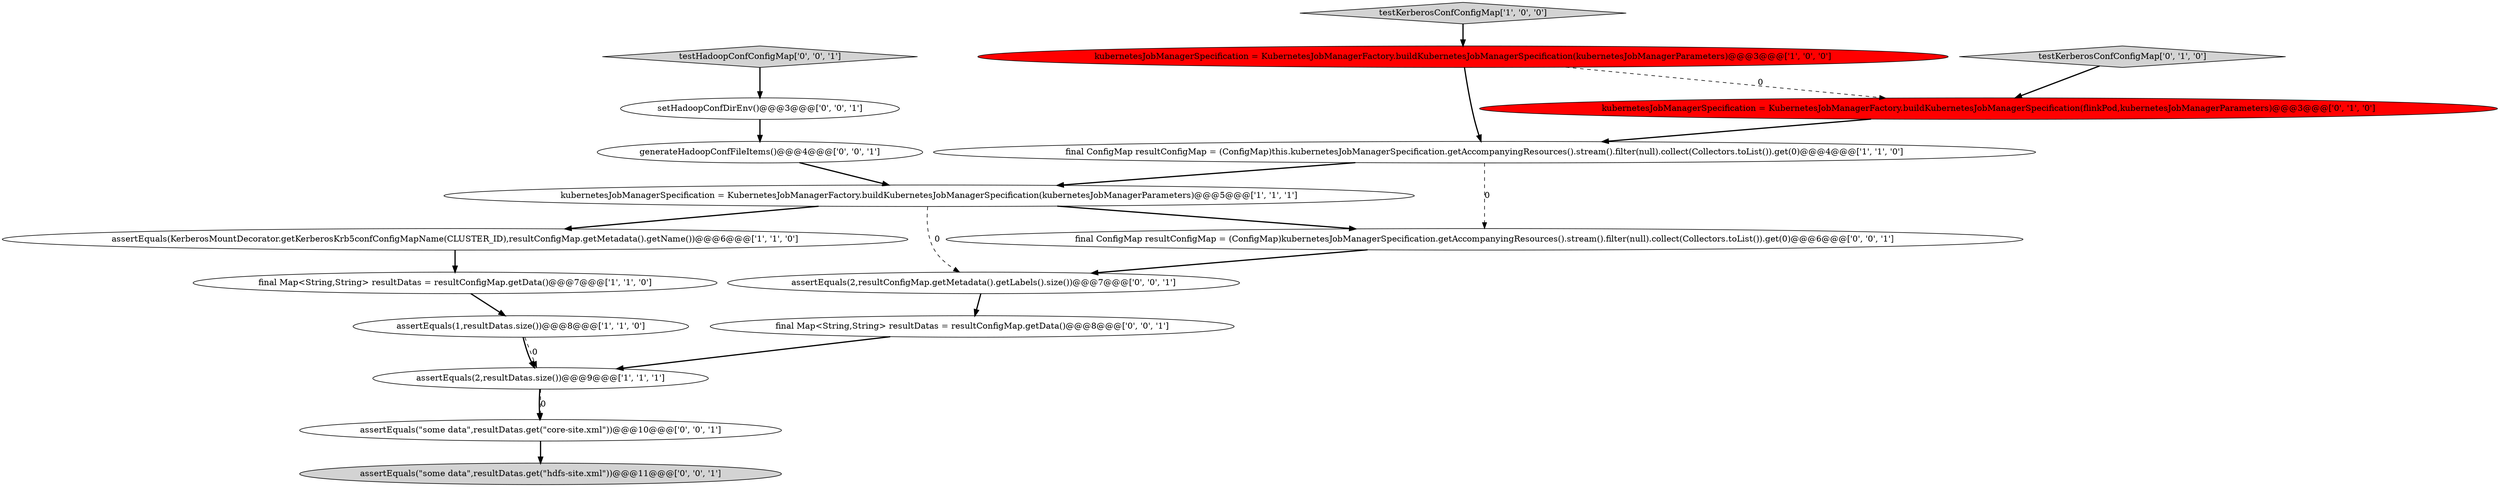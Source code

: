 digraph {
1 [style = filled, label = "assertEquals(2,resultDatas.size())@@@9@@@['1', '1', '1']", fillcolor = white, shape = ellipse image = "AAA0AAABBB1BBB"];
6 [style = filled, label = "final Map<String,String> resultDatas = resultConfigMap.getData()@@@7@@@['1', '1', '0']", fillcolor = white, shape = ellipse image = "AAA0AAABBB1BBB"];
14 [style = filled, label = "final Map<String,String> resultDatas = resultConfigMap.getData()@@@8@@@['0', '0', '1']", fillcolor = white, shape = ellipse image = "AAA0AAABBB3BBB"];
17 [style = filled, label = "final ConfigMap resultConfigMap = (ConfigMap)kubernetesJobManagerSpecification.getAccompanyingResources().stream().filter(null).collect(Collectors.toList()).get(0)@@@6@@@['0', '0', '1']", fillcolor = white, shape = ellipse image = "AAA0AAABBB3BBB"];
4 [style = filled, label = "final ConfigMap resultConfigMap = (ConfigMap)this.kubernetesJobManagerSpecification.getAccompanyingResources().stream().filter(null).collect(Collectors.toList()).get(0)@@@4@@@['1', '1', '0']", fillcolor = white, shape = ellipse image = "AAA0AAABBB1BBB"];
0 [style = filled, label = "assertEquals(KerberosMountDecorator.getKerberosKrb5confConfigMapName(CLUSTER_ID),resultConfigMap.getMetadata().getName())@@@6@@@['1', '1', '0']", fillcolor = white, shape = ellipse image = "AAA0AAABBB1BBB"];
15 [style = filled, label = "assertEquals(\"some data\",resultDatas.get(\"hdfs-site.xml\"))@@@11@@@['0', '0', '1']", fillcolor = lightgray, shape = ellipse image = "AAA0AAABBB3BBB"];
11 [style = filled, label = "assertEquals(2,resultConfigMap.getMetadata().getLabels().size())@@@7@@@['0', '0', '1']", fillcolor = white, shape = ellipse image = "AAA0AAABBB3BBB"];
10 [style = filled, label = "generateHadoopConfFileItems()@@@4@@@['0', '0', '1']", fillcolor = white, shape = ellipse image = "AAA0AAABBB3BBB"];
2 [style = filled, label = "kubernetesJobManagerSpecification = KubernetesJobManagerFactory.buildKubernetesJobManagerSpecification(kubernetesJobManagerParameters)@@@5@@@['1', '1', '1']", fillcolor = white, shape = ellipse image = "AAA0AAABBB1BBB"];
16 [style = filled, label = "testHadoopConfConfigMap['0', '0', '1']", fillcolor = lightgray, shape = diamond image = "AAA0AAABBB3BBB"];
12 [style = filled, label = "setHadoopConfDirEnv()@@@3@@@['0', '0', '1']", fillcolor = white, shape = ellipse image = "AAA0AAABBB3BBB"];
13 [style = filled, label = "assertEquals(\"some data\",resultDatas.get(\"core-site.xml\"))@@@10@@@['0', '0', '1']", fillcolor = white, shape = ellipse image = "AAA0AAABBB3BBB"];
8 [style = filled, label = "kubernetesJobManagerSpecification = KubernetesJobManagerFactory.buildKubernetesJobManagerSpecification(flinkPod,kubernetesJobManagerParameters)@@@3@@@['0', '1', '0']", fillcolor = red, shape = ellipse image = "AAA1AAABBB2BBB"];
3 [style = filled, label = "assertEquals(1,resultDatas.size())@@@8@@@['1', '1', '0']", fillcolor = white, shape = ellipse image = "AAA0AAABBB1BBB"];
7 [style = filled, label = "testKerberosConfConfigMap['1', '0', '0']", fillcolor = lightgray, shape = diamond image = "AAA0AAABBB1BBB"];
5 [style = filled, label = "kubernetesJobManagerSpecification = KubernetesJobManagerFactory.buildKubernetesJobManagerSpecification(kubernetesJobManagerParameters)@@@3@@@['1', '0', '0']", fillcolor = red, shape = ellipse image = "AAA1AAABBB1BBB"];
9 [style = filled, label = "testKerberosConfConfigMap['0', '1', '0']", fillcolor = lightgray, shape = diamond image = "AAA0AAABBB2BBB"];
2->17 [style = bold, label=""];
6->3 [style = bold, label=""];
3->1 [style = bold, label=""];
4->17 [style = dashed, label="0"];
11->14 [style = bold, label=""];
0->6 [style = bold, label=""];
3->1 [style = dashed, label="0"];
4->2 [style = bold, label=""];
9->8 [style = bold, label=""];
1->13 [style = bold, label=""];
14->1 [style = bold, label=""];
1->13 [style = dashed, label="0"];
7->5 [style = bold, label=""];
2->0 [style = bold, label=""];
12->10 [style = bold, label=""];
5->4 [style = bold, label=""];
5->8 [style = dashed, label="0"];
2->11 [style = dashed, label="0"];
10->2 [style = bold, label=""];
13->15 [style = bold, label=""];
8->4 [style = bold, label=""];
16->12 [style = bold, label=""];
17->11 [style = bold, label=""];
}
